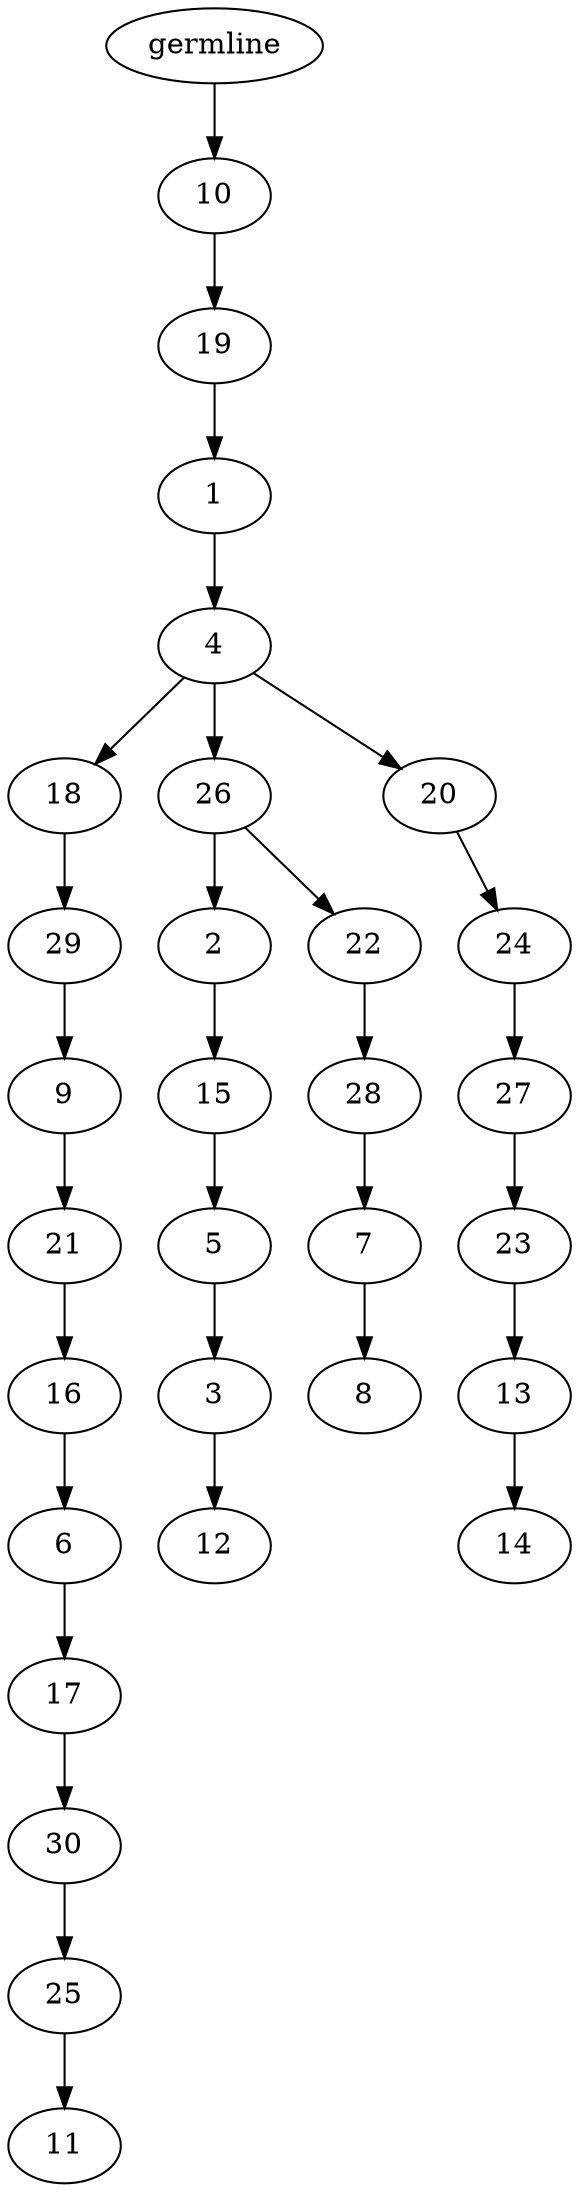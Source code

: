 digraph phylogeny {
	"30" [label="germline"];
	"30" -> "29";
	"29" [label="10"];
	"29" -> "28";
	"28" [label="19"];
	"28" -> "27";
	"27" [label="1"];
	"27" -> "26";
	"26" [label="4"];
	"26" -> "9";
	"9" [label="18"];
	"9" -> "8";
	"8" [label="29"];
	"8" -> "7";
	"7" [label="9"];
	"7" -> "6";
	"6" [label="21"];
	"6" -> "5";
	"5" [label="16"];
	"5" -> "4";
	"4" [label="6"];
	"4" -> "3";
	"3" [label="17"];
	"3" -> "2";
	"2" [label="30"];
	"2" -> "1";
	"1" [label="25"];
	"1" -> "0";
	"0" [label="11"];
	"26" -> "25";
	"25" [label="26"];
	"25" -> "14";
	"14" [label="2"];
	"14" -> "13";
	"13" [label="15"];
	"13" -> "12";
	"12" [label="5"];
	"12" -> "11";
	"11" [label="3"];
	"11" -> "10";
	"10" [label="12"];
	"25" -> "24";
	"24" [label="22"];
	"24" -> "23";
	"23" [label="28"];
	"23" -> "22";
	"22" [label="7"];
	"22" -> "21";
	"21" [label="8"];
	"26" -> "20";
	"20" [label="20"];
	"20" -> "19";
	"19" [label="24"];
	"19" -> "18";
	"18" [label="27"];
	"18" -> "17";
	"17" [label="23"];
	"17" -> "16";
	"16" [label="13"];
	"16" -> "15";
	"15" [label="14"];
}
